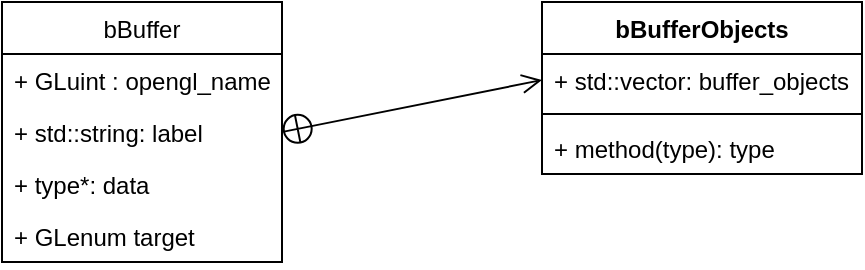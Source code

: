 <mxfile version="14.6.13" type="device"><diagram id="SnX-irGR65twKqCz4EG4" name="Page-1"><mxGraphModel dx="1086" dy="894" grid="1" gridSize="10" guides="1" tooltips="1" connect="1" arrows="1" fold="1" page="1" pageScale="1" pageWidth="850" pageHeight="1100" math="0" shadow="0"><root><mxCell id="0"/><mxCell id="1" parent="0"/><mxCell id="_kllgBVTSnwrioh0Jidl-1" value="bBuffer" style="swimlane;fontStyle=0;childLayout=stackLayout;horizontal=1;startSize=26;fillColor=none;horizontalStack=0;resizeParent=1;resizeParentMax=0;resizeLast=0;collapsible=1;marginBottom=0;" parent="1" vertex="1"><mxGeometry x="130" y="400" width="140" height="130" as="geometry"/></mxCell><mxCell id="_kllgBVTSnwrioh0Jidl-2" value="+ GLuint : opengl_name" style="text;strokeColor=none;fillColor=none;align=left;verticalAlign=top;spacingLeft=4;spacingRight=4;overflow=hidden;rotatable=0;points=[[0,0.5],[1,0.5]];portConstraint=eastwest;" parent="_kllgBVTSnwrioh0Jidl-1" vertex="1"><mxGeometry y="26" width="140" height="26" as="geometry"/></mxCell><mxCell id="_kllgBVTSnwrioh0Jidl-3" value="+ std::string: label" style="text;strokeColor=none;fillColor=none;align=left;verticalAlign=top;spacingLeft=4;spacingRight=4;overflow=hidden;rotatable=0;points=[[0,0.5],[1,0.5]];portConstraint=eastwest;" parent="_kllgBVTSnwrioh0Jidl-1" vertex="1"><mxGeometry y="52" width="140" height="26" as="geometry"/></mxCell><mxCell id="_kllgBVTSnwrioh0Jidl-4" value="+ type*: data" style="text;strokeColor=none;fillColor=none;align=left;verticalAlign=top;spacingLeft=4;spacingRight=4;overflow=hidden;rotatable=0;points=[[0,0.5],[1,0.5]];portConstraint=eastwest;" parent="_kllgBVTSnwrioh0Jidl-1" vertex="1"><mxGeometry y="78" width="140" height="26" as="geometry"/></mxCell><mxCell id="_kllgBVTSnwrioh0Jidl-5" value="+ GLenum target" style="text;strokeColor=none;fillColor=none;align=left;verticalAlign=top;spacingLeft=4;spacingRight=4;overflow=hidden;rotatable=0;points=[[0,0.5],[1,0.5]];portConstraint=eastwest;" parent="_kllgBVTSnwrioh0Jidl-1" vertex="1"><mxGeometry y="104" width="140" height="26" as="geometry"/></mxCell><mxCell id="_kllgBVTSnwrioh0Jidl-6" value="bBufferObjects" style="swimlane;fontStyle=1;align=center;verticalAlign=top;childLayout=stackLayout;horizontal=1;startSize=26;horizontalStack=0;resizeParent=1;resizeParentMax=0;resizeLast=0;collapsible=1;marginBottom=0;" parent="1" vertex="1"><mxGeometry x="400" y="400" width="160" height="86" as="geometry"/></mxCell><mxCell id="_kllgBVTSnwrioh0Jidl-7" value="+ std::vector: buffer_objects" style="text;strokeColor=none;fillColor=none;align=left;verticalAlign=top;spacingLeft=4;spacingRight=4;overflow=hidden;rotatable=0;points=[[0,0.5],[1,0.5]];portConstraint=eastwest;" parent="_kllgBVTSnwrioh0Jidl-6" vertex="1"><mxGeometry y="26" width="160" height="26" as="geometry"/></mxCell><mxCell id="_kllgBVTSnwrioh0Jidl-8" value="" style="line;strokeWidth=1;fillColor=none;align=left;verticalAlign=middle;spacingTop=-1;spacingLeft=3;spacingRight=3;rotatable=0;labelPosition=right;points=[];portConstraint=eastwest;" parent="_kllgBVTSnwrioh0Jidl-6" vertex="1"><mxGeometry y="52" width="160" height="8" as="geometry"/></mxCell><mxCell id="_kllgBVTSnwrioh0Jidl-9" value="+ method(type): type" style="text;strokeColor=none;fillColor=none;align=left;verticalAlign=top;spacingLeft=4;spacingRight=4;overflow=hidden;rotatable=0;points=[[0,0.5],[1,0.5]];portConstraint=eastwest;" parent="_kllgBVTSnwrioh0Jidl-6" vertex="1"><mxGeometry y="60" width="160" height="26" as="geometry"/></mxCell><mxCell id="_kllgBVTSnwrioh0Jidl-10" value="" style="endArrow=open;startArrow=circlePlus;endFill=0;startFill=0;endSize=8;html=1;exitX=1;exitY=0.5;exitDx=0;exitDy=0;entryX=0;entryY=0.5;entryDx=0;entryDy=0;" parent="1" source="_kllgBVTSnwrioh0Jidl-3" target="_kllgBVTSnwrioh0Jidl-7" edge="1"><mxGeometry width="160" relative="1" as="geometry"><mxPoint x="290" y="440" as="sourcePoint"/><mxPoint x="340" y="470" as="targetPoint"/></mxGeometry></mxCell></root></mxGraphModel></diagram></mxfile>